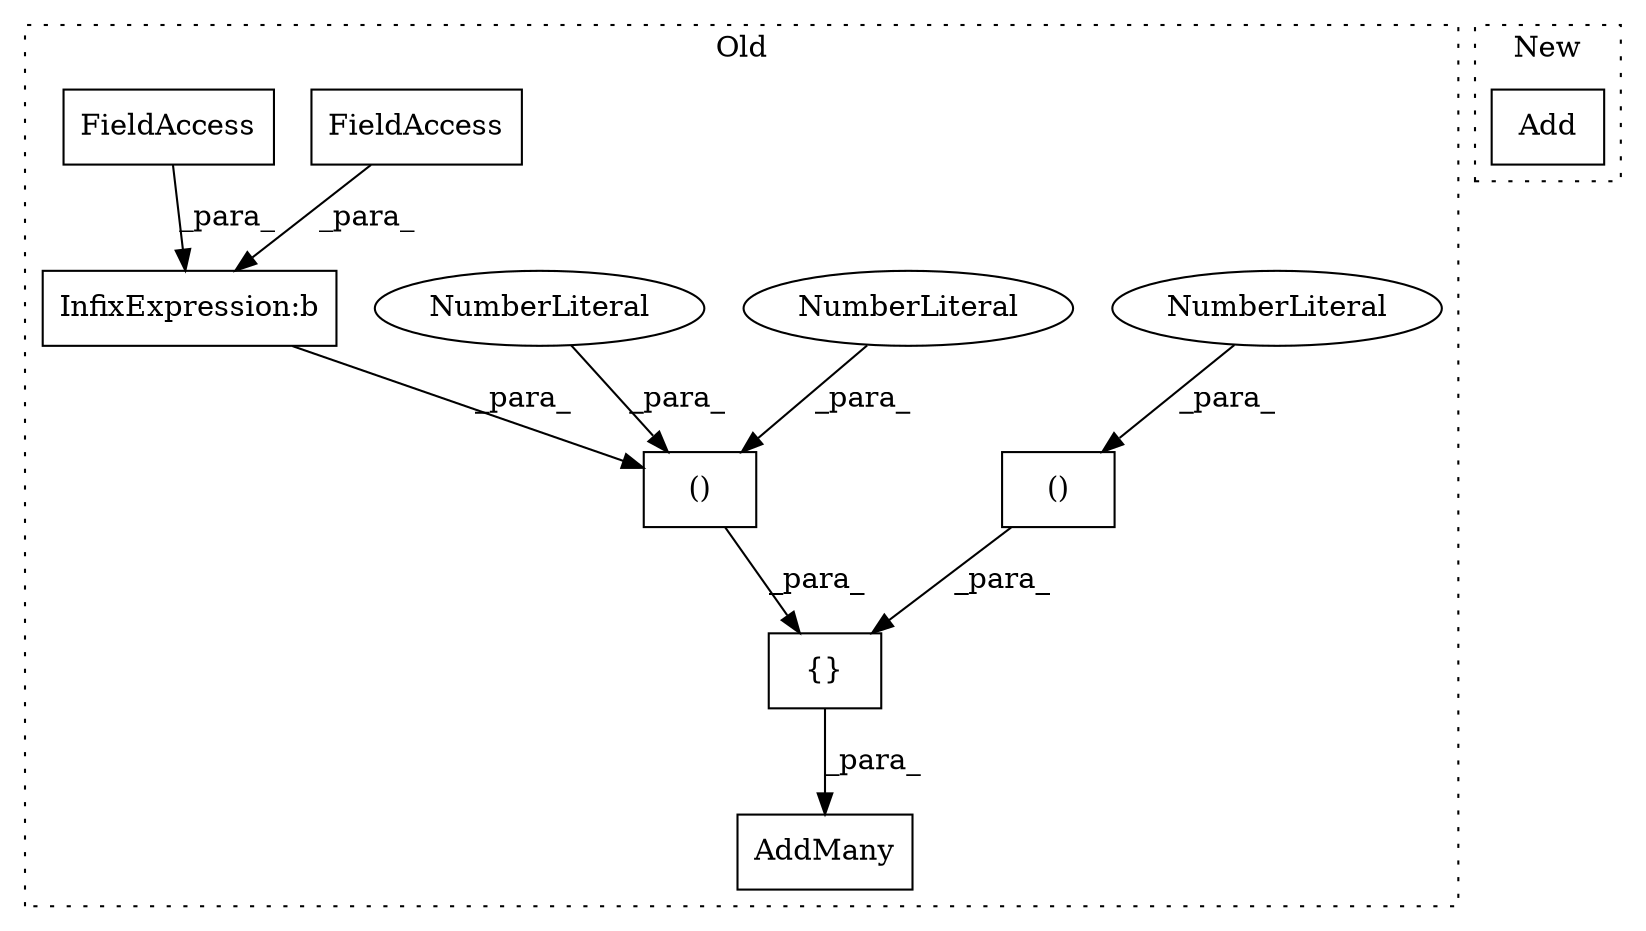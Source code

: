 digraph G {
subgraph cluster0 {
1 [label="AddMany" a="32" s="10750,11439" l="8,1" shape="box"];
3 [label="()" a="106" s="10874" l="83" shape="box"];
4 [label="NumberLiteral" a="34" s="10956" l="1" shape="ellipse"];
5 [label="()" a="106" s="11335" l="102" shape="box"];
6 [label="NumberLiteral" a="34" s="11436" l="1" shape="ellipse"];
7 [label="InfixExpression:b" a="27" s="11413" l="3" shape="box"];
8 [label="NumberLiteral" a="34" s="11383" l="1" shape="ellipse"];
9 [label="{}" a="4" s="10767,11437" l="6,2" shape="box"];
10 [label="FieldAccess" a="22" s="11398" l="15" shape="box"];
11 [label="FieldAccess" a="22" s="11416" l="6" shape="box"];
label = "Old";
style="dotted";
}
subgraph cluster1 {
2 [label="Add" a="32" s="11135,11182" l="4,1" shape="box"];
label = "New";
style="dotted";
}
3 -> 9 [label="_para_"];
4 -> 3 [label="_para_"];
5 -> 9 [label="_para_"];
6 -> 5 [label="_para_"];
7 -> 5 [label="_para_"];
8 -> 5 [label="_para_"];
9 -> 1 [label="_para_"];
10 -> 7 [label="_para_"];
11 -> 7 [label="_para_"];
}
